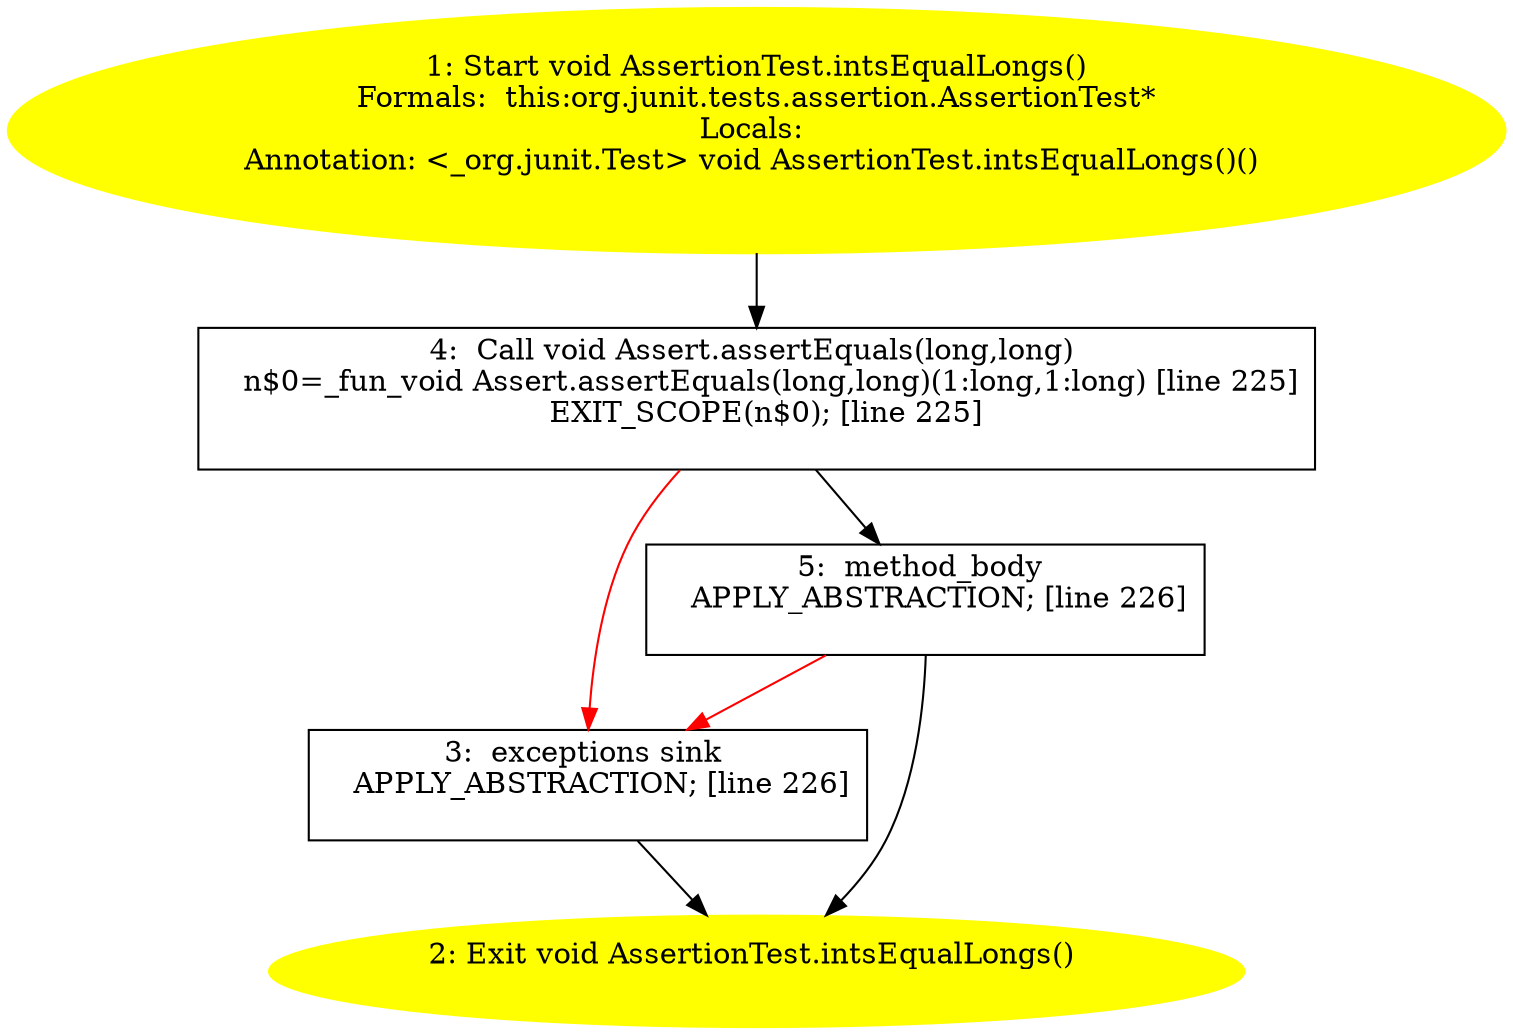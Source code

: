 /* @generated */
digraph cfg {
"org.junit.tests.assertion.AssertionTest.intsEqualLongs():void.f739e8a10f6823fc5927ac385ec07831_1" [label="1: Start void AssertionTest.intsEqualLongs()\nFormals:  this:org.junit.tests.assertion.AssertionTest*\nLocals: \nAnnotation: <_org.junit.Test> void AssertionTest.intsEqualLongs()() \n  " color=yellow style=filled]
	

	 "org.junit.tests.assertion.AssertionTest.intsEqualLongs():void.f739e8a10f6823fc5927ac385ec07831_1" -> "org.junit.tests.assertion.AssertionTest.intsEqualLongs():void.f739e8a10f6823fc5927ac385ec07831_4" ;
"org.junit.tests.assertion.AssertionTest.intsEqualLongs():void.f739e8a10f6823fc5927ac385ec07831_2" [label="2: Exit void AssertionTest.intsEqualLongs() \n  " color=yellow style=filled]
	

"org.junit.tests.assertion.AssertionTest.intsEqualLongs():void.f739e8a10f6823fc5927ac385ec07831_3" [label="3:  exceptions sink \n   APPLY_ABSTRACTION; [line 226]\n " shape="box"]
	

	 "org.junit.tests.assertion.AssertionTest.intsEqualLongs():void.f739e8a10f6823fc5927ac385ec07831_3" -> "org.junit.tests.assertion.AssertionTest.intsEqualLongs():void.f739e8a10f6823fc5927ac385ec07831_2" ;
"org.junit.tests.assertion.AssertionTest.intsEqualLongs():void.f739e8a10f6823fc5927ac385ec07831_4" [label="4:  Call void Assert.assertEquals(long,long) \n   n$0=_fun_void Assert.assertEquals(long,long)(1:long,1:long) [line 225]\n  EXIT_SCOPE(n$0); [line 225]\n " shape="box"]
	

	 "org.junit.tests.assertion.AssertionTest.intsEqualLongs():void.f739e8a10f6823fc5927ac385ec07831_4" -> "org.junit.tests.assertion.AssertionTest.intsEqualLongs():void.f739e8a10f6823fc5927ac385ec07831_5" ;
	 "org.junit.tests.assertion.AssertionTest.intsEqualLongs():void.f739e8a10f6823fc5927ac385ec07831_4" -> "org.junit.tests.assertion.AssertionTest.intsEqualLongs():void.f739e8a10f6823fc5927ac385ec07831_3" [color="red" ];
"org.junit.tests.assertion.AssertionTest.intsEqualLongs():void.f739e8a10f6823fc5927ac385ec07831_5" [label="5:  method_body \n   APPLY_ABSTRACTION; [line 226]\n " shape="box"]
	

	 "org.junit.tests.assertion.AssertionTest.intsEqualLongs():void.f739e8a10f6823fc5927ac385ec07831_5" -> "org.junit.tests.assertion.AssertionTest.intsEqualLongs():void.f739e8a10f6823fc5927ac385ec07831_2" ;
	 "org.junit.tests.assertion.AssertionTest.intsEqualLongs():void.f739e8a10f6823fc5927ac385ec07831_5" -> "org.junit.tests.assertion.AssertionTest.intsEqualLongs():void.f739e8a10f6823fc5927ac385ec07831_3" [color="red" ];
}
